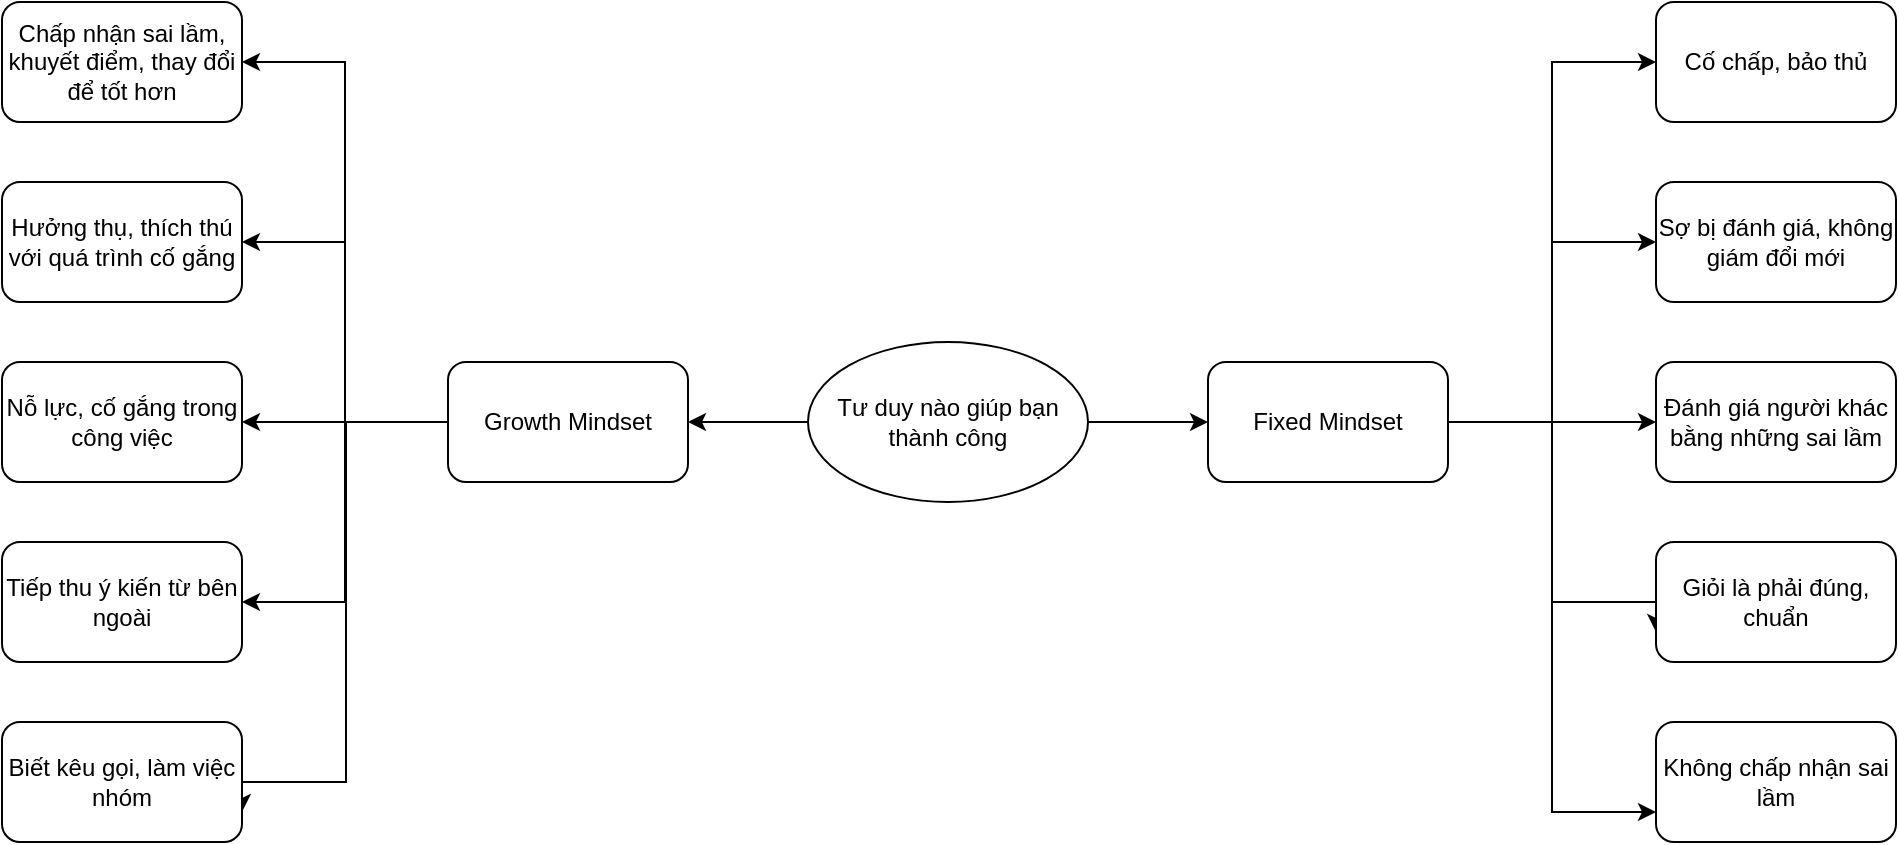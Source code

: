 <mxfile version="17.1.1" type="device"><diagram id="cPCyDit9c-I26etQW7UA" name="Page-1"><mxGraphModel dx="2058" dy="1755" grid="1" gridSize="10" guides="1" tooltips="1" connect="1" arrows="1" fold="1" page="1" pageScale="1" pageWidth="827" pageHeight="1169" math="0" shadow="0"><root><mxCell id="0"/><mxCell id="1" parent="0"/><mxCell id="BQ6T60bIoI9xnzbv-9uN-18" style="edgeStyle=orthogonalEdgeStyle;rounded=0;orthogonalLoop=1;jettySize=auto;html=1;" edge="1" parent="1" source="BQ6T60bIoI9xnzbv-9uN-1" target="BQ6T60bIoI9xnzbv-9uN-3"><mxGeometry relative="1" as="geometry"/></mxCell><mxCell id="BQ6T60bIoI9xnzbv-9uN-19" style="edgeStyle=orthogonalEdgeStyle;rounded=0;orthogonalLoop=1;jettySize=auto;html=1;exitX=1;exitY=0.5;exitDx=0;exitDy=0;" edge="1" parent="1" source="BQ6T60bIoI9xnzbv-9uN-1" target="BQ6T60bIoI9xnzbv-9uN-2"><mxGeometry relative="1" as="geometry"/></mxCell><mxCell id="BQ6T60bIoI9xnzbv-9uN-1" value="Tư duy nào giúp bạn thành công" style="ellipse;whiteSpace=wrap;html=1;" vertex="1" parent="1"><mxGeometry x="-70" y="-40" width="140" height="80" as="geometry"/></mxCell><mxCell id="BQ6T60bIoI9xnzbv-9uN-20" style="edgeStyle=orthogonalEdgeStyle;rounded=0;orthogonalLoop=1;jettySize=auto;html=1;entryX=0;entryY=0.5;entryDx=0;entryDy=0;" edge="1" parent="1" source="BQ6T60bIoI9xnzbv-9uN-2" target="BQ6T60bIoI9xnzbv-9uN-4"><mxGeometry relative="1" as="geometry"/></mxCell><mxCell id="BQ6T60bIoI9xnzbv-9uN-21" style="edgeStyle=orthogonalEdgeStyle;rounded=0;orthogonalLoop=1;jettySize=auto;html=1;entryX=0;entryY=0.75;entryDx=0;entryDy=0;" edge="1" parent="1" source="BQ6T60bIoI9xnzbv-9uN-2" target="BQ6T60bIoI9xnzbv-9uN-8"><mxGeometry relative="1" as="geometry"/></mxCell><mxCell id="BQ6T60bIoI9xnzbv-9uN-22" style="edgeStyle=orthogonalEdgeStyle;rounded=0;orthogonalLoop=1;jettySize=auto;html=1;entryX=0;entryY=0.5;entryDx=0;entryDy=0;" edge="1" parent="1" source="BQ6T60bIoI9xnzbv-9uN-2" target="BQ6T60bIoI9xnzbv-9uN-5"><mxGeometry relative="1" as="geometry"/></mxCell><mxCell id="BQ6T60bIoI9xnzbv-9uN-23" style="edgeStyle=orthogonalEdgeStyle;rounded=0;orthogonalLoop=1;jettySize=auto;html=1;entryX=0;entryY=0.5;entryDx=0;entryDy=0;" edge="1" parent="1" source="BQ6T60bIoI9xnzbv-9uN-2" target="BQ6T60bIoI9xnzbv-9uN-6"><mxGeometry relative="1" as="geometry"/></mxCell><mxCell id="BQ6T60bIoI9xnzbv-9uN-24" style="edgeStyle=orthogonalEdgeStyle;rounded=0;orthogonalLoop=1;jettySize=auto;html=1;entryX=0;entryY=0.75;entryDx=0;entryDy=0;" edge="1" parent="1" source="BQ6T60bIoI9xnzbv-9uN-2" target="BQ6T60bIoI9xnzbv-9uN-7"><mxGeometry relative="1" as="geometry"><Array as="points"><mxPoint x="302"/><mxPoint x="302" y="90"/><mxPoint x="354" y="90"/></Array></mxGeometry></mxCell><mxCell id="BQ6T60bIoI9xnzbv-9uN-2" value="Fixed Mindset" style="rounded=1;whiteSpace=wrap;html=1;" vertex="1" parent="1"><mxGeometry x="130" y="-30" width="120" height="60" as="geometry"/></mxCell><mxCell id="BQ6T60bIoI9xnzbv-9uN-14" value="" style="edgeStyle=orthogonalEdgeStyle;rounded=0;orthogonalLoop=1;jettySize=auto;html=1;" edge="1" parent="1" source="BQ6T60bIoI9xnzbv-9uN-3" target="BQ6T60bIoI9xnzbv-9uN-11"><mxGeometry relative="1" as="geometry"/></mxCell><mxCell id="BQ6T60bIoI9xnzbv-9uN-15" style="edgeStyle=orthogonalEdgeStyle;rounded=0;orthogonalLoop=1;jettySize=auto;html=1;entryX=1;entryY=0.5;entryDx=0;entryDy=0;" edge="1" parent="1" source="BQ6T60bIoI9xnzbv-9uN-3" target="BQ6T60bIoI9xnzbv-9uN-10"><mxGeometry relative="1" as="geometry"/></mxCell><mxCell id="BQ6T60bIoI9xnzbv-9uN-16" style="edgeStyle=orthogonalEdgeStyle;rounded=0;orthogonalLoop=1;jettySize=auto;html=1;entryX=1;entryY=0.5;entryDx=0;entryDy=0;" edge="1" parent="1" source="BQ6T60bIoI9xnzbv-9uN-3" target="BQ6T60bIoI9xnzbv-9uN-9"><mxGeometry relative="1" as="geometry"/></mxCell><mxCell id="BQ6T60bIoI9xnzbv-9uN-17" style="edgeStyle=orthogonalEdgeStyle;rounded=0;orthogonalLoop=1;jettySize=auto;html=1;entryX=1;entryY=0.5;entryDx=0;entryDy=0;" edge="1" parent="1" source="BQ6T60bIoI9xnzbv-9uN-3" target="BQ6T60bIoI9xnzbv-9uN-12"><mxGeometry relative="1" as="geometry"/></mxCell><mxCell id="BQ6T60bIoI9xnzbv-9uN-30" style="edgeStyle=orthogonalEdgeStyle;rounded=0;orthogonalLoop=1;jettySize=auto;html=1;entryX=1;entryY=0.75;entryDx=0;entryDy=0;" edge="1" parent="1" source="BQ6T60bIoI9xnzbv-9uN-3" target="BQ6T60bIoI9xnzbv-9uN-28"><mxGeometry relative="1" as="geometry"><Array as="points"><mxPoint x="-301"/><mxPoint x="-301" y="180"/><mxPoint x="-353" y="180"/></Array></mxGeometry></mxCell><mxCell id="BQ6T60bIoI9xnzbv-9uN-3" value="Growth Mindset" style="rounded=1;whiteSpace=wrap;html=1;" vertex="1" parent="1"><mxGeometry x="-250" y="-30" width="120" height="60" as="geometry"/></mxCell><mxCell id="BQ6T60bIoI9xnzbv-9uN-4" value="Cố chấp, bảo thủ" style="rounded=1;whiteSpace=wrap;html=1;" vertex="1" parent="1"><mxGeometry x="354" y="-210" width="120" height="60" as="geometry"/></mxCell><mxCell id="BQ6T60bIoI9xnzbv-9uN-5" value="Sợ bị đánh giá, không giám đổi mới" style="rounded=1;whiteSpace=wrap;html=1;" vertex="1" parent="1"><mxGeometry x="354" y="-120" width="120" height="60" as="geometry"/></mxCell><mxCell id="BQ6T60bIoI9xnzbv-9uN-6" value="Đánh giá người khác bằng những sai lầm" style="rounded=1;whiteSpace=wrap;html=1;" vertex="1" parent="1"><mxGeometry x="354" y="-30" width="120" height="60" as="geometry"/></mxCell><mxCell id="BQ6T60bIoI9xnzbv-9uN-7" value="Giỏi là phải đúng, chuẩn" style="rounded=1;whiteSpace=wrap;html=1;" vertex="1" parent="1"><mxGeometry x="354" y="60" width="120" height="60" as="geometry"/></mxCell><mxCell id="BQ6T60bIoI9xnzbv-9uN-8" value="Không chấp nhận sai lầm" style="rounded=1;whiteSpace=wrap;html=1;" vertex="1" parent="1"><mxGeometry x="354" y="150" width="120" height="60" as="geometry"/></mxCell><mxCell id="BQ6T60bIoI9xnzbv-9uN-9" value="Hưởng thụ, thích thú với quá trình cố gắng" style="rounded=1;whiteSpace=wrap;html=1;" vertex="1" parent="1"><mxGeometry x="-473" y="-120" width="120" height="60" as="geometry"/></mxCell><mxCell id="BQ6T60bIoI9xnzbv-9uN-10" value="Chấp nhận sai lầm, khuyết điểm, thay đổi để tốt hơn" style="rounded=1;whiteSpace=wrap;html=1;" vertex="1" parent="1"><mxGeometry x="-473" y="-210" width="120" height="60" as="geometry"/></mxCell><mxCell id="BQ6T60bIoI9xnzbv-9uN-11" value="Nỗ lực, cố gắng trong công việc" style="rounded=1;whiteSpace=wrap;html=1;" vertex="1" parent="1"><mxGeometry x="-473" y="-30" width="120" height="60" as="geometry"/></mxCell><mxCell id="BQ6T60bIoI9xnzbv-9uN-12" value="Tiếp thu ý kiến từ bên ngoài" style="rounded=1;whiteSpace=wrap;html=1;" vertex="1" parent="1"><mxGeometry x="-473" y="60" width="120" height="60" as="geometry"/></mxCell><mxCell id="BQ6T60bIoI9xnzbv-9uN-13" style="edgeStyle=orthogonalEdgeStyle;rounded=0;orthogonalLoop=1;jettySize=auto;html=1;exitX=0.5;exitY=1;exitDx=0;exitDy=0;" edge="1" parent="1" source="BQ6T60bIoI9xnzbv-9uN-6" target="BQ6T60bIoI9xnzbv-9uN-6"><mxGeometry relative="1" as="geometry"/></mxCell><mxCell id="BQ6T60bIoI9xnzbv-9uN-28" value="Biết kêu gọi, làm việc nhóm" style="rounded=1;whiteSpace=wrap;html=1;" vertex="1" parent="1"><mxGeometry x="-473" y="150" width="120" height="60" as="geometry"/></mxCell></root></mxGraphModel></diagram></mxfile>